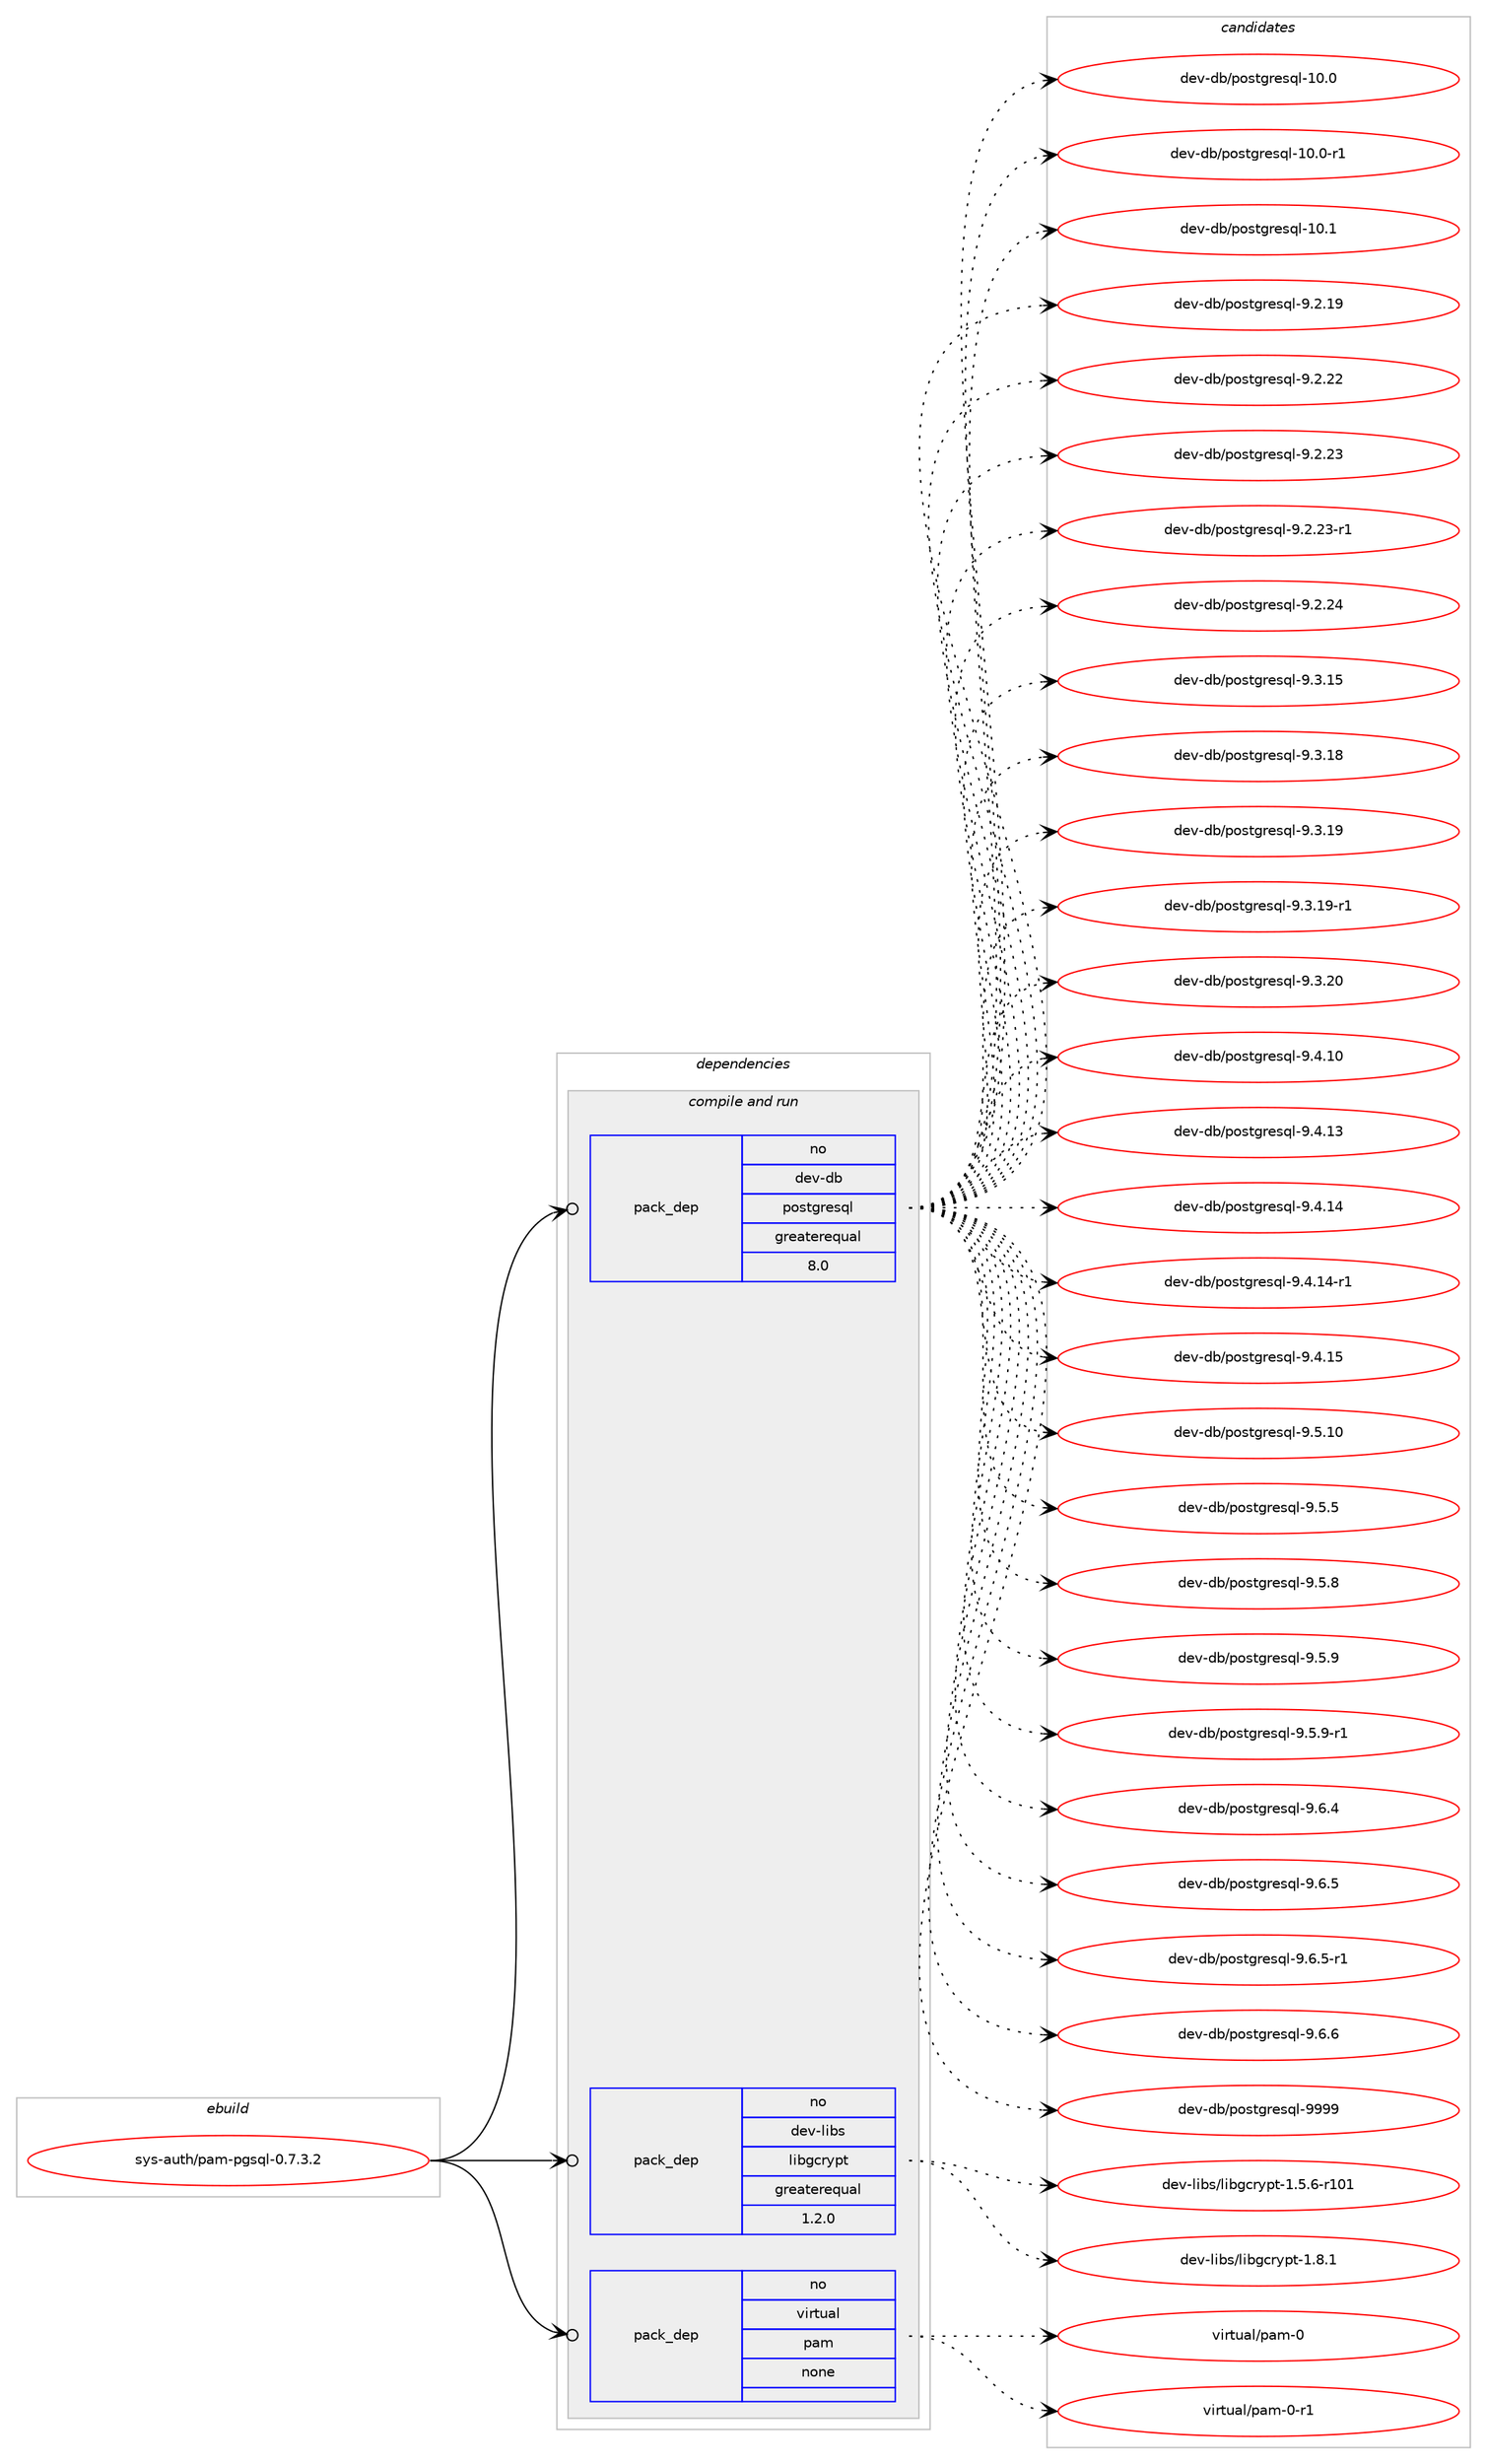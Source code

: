 digraph prolog {

# *************
# Graph options
# *************

newrank=true;
concentrate=true;
compound=true;
graph [rankdir=LR,fontname=Helvetica,fontsize=10,ranksep=1.5];#, ranksep=2.5, nodesep=0.2];
edge  [arrowhead=vee];
node  [fontname=Helvetica,fontsize=10];

# **********
# The ebuild
# **********

subgraph cluster_leftcol {
color=gray;
rank=same;
label=<<i>ebuild</i>>;
id [label="sys-auth/pam-pgsql-0.7.3.2", color=red, width=4, href="../sys-auth/pam-pgsql-0.7.3.2.svg"];
}

# ****************
# The dependencies
# ****************

subgraph cluster_midcol {
color=gray;
label=<<i>dependencies</i>>;
subgraph cluster_compile {
fillcolor="#eeeeee";
style=filled;
label=<<i>compile</i>>;
}
subgraph cluster_compileandrun {
fillcolor="#eeeeee";
style=filled;
label=<<i>compile and run</i>>;
subgraph pack352441 {
dependency475167 [label=<<TABLE BORDER="0" CELLBORDER="1" CELLSPACING="0" CELLPADDING="4" WIDTH="220"><TR><TD ROWSPAN="6" CELLPADDING="30">pack_dep</TD></TR><TR><TD WIDTH="110">no</TD></TR><TR><TD>dev-db</TD></TR><TR><TD>postgresql</TD></TR><TR><TD>greaterequal</TD></TR><TR><TD>8.0</TD></TR></TABLE>>, shape=none, color=blue];
}
id:e -> dependency475167:w [weight=20,style="solid",arrowhead="odotvee"];
subgraph pack352442 {
dependency475168 [label=<<TABLE BORDER="0" CELLBORDER="1" CELLSPACING="0" CELLPADDING="4" WIDTH="220"><TR><TD ROWSPAN="6" CELLPADDING="30">pack_dep</TD></TR><TR><TD WIDTH="110">no</TD></TR><TR><TD>dev-libs</TD></TR><TR><TD>libgcrypt</TD></TR><TR><TD>greaterequal</TD></TR><TR><TD>1.2.0</TD></TR></TABLE>>, shape=none, color=blue];
}
id:e -> dependency475168:w [weight=20,style="solid",arrowhead="odotvee"];
subgraph pack352443 {
dependency475169 [label=<<TABLE BORDER="0" CELLBORDER="1" CELLSPACING="0" CELLPADDING="4" WIDTH="220"><TR><TD ROWSPAN="6" CELLPADDING="30">pack_dep</TD></TR><TR><TD WIDTH="110">no</TD></TR><TR><TD>virtual</TD></TR><TR><TD>pam</TD></TR><TR><TD>none</TD></TR><TR><TD></TD></TR></TABLE>>, shape=none, color=blue];
}
id:e -> dependency475169:w [weight=20,style="solid",arrowhead="odotvee"];
}
subgraph cluster_run {
fillcolor="#eeeeee";
style=filled;
label=<<i>run</i>>;
}
}

# **************
# The candidates
# **************

subgraph cluster_choices {
rank=same;
color=gray;
label=<<i>candidates</i>>;

subgraph choice352441 {
color=black;
nodesep=1;
choice1001011184510098471121111151161031141011151131084549484648 [label="dev-db/postgresql-10.0", color=red, width=4,href="../dev-db/postgresql-10.0.svg"];
choice10010111845100984711211111511610311410111511310845494846484511449 [label="dev-db/postgresql-10.0-r1", color=red, width=4,href="../dev-db/postgresql-10.0-r1.svg"];
choice1001011184510098471121111151161031141011151131084549484649 [label="dev-db/postgresql-10.1", color=red, width=4,href="../dev-db/postgresql-10.1.svg"];
choice10010111845100984711211111511610311410111511310845574650464957 [label="dev-db/postgresql-9.2.19", color=red, width=4,href="../dev-db/postgresql-9.2.19.svg"];
choice10010111845100984711211111511610311410111511310845574650465050 [label="dev-db/postgresql-9.2.22", color=red, width=4,href="../dev-db/postgresql-9.2.22.svg"];
choice10010111845100984711211111511610311410111511310845574650465051 [label="dev-db/postgresql-9.2.23", color=red, width=4,href="../dev-db/postgresql-9.2.23.svg"];
choice100101118451009847112111115116103114101115113108455746504650514511449 [label="dev-db/postgresql-9.2.23-r1", color=red, width=4,href="../dev-db/postgresql-9.2.23-r1.svg"];
choice10010111845100984711211111511610311410111511310845574650465052 [label="dev-db/postgresql-9.2.24", color=red, width=4,href="../dev-db/postgresql-9.2.24.svg"];
choice10010111845100984711211111511610311410111511310845574651464953 [label="dev-db/postgresql-9.3.15", color=red, width=4,href="../dev-db/postgresql-9.3.15.svg"];
choice10010111845100984711211111511610311410111511310845574651464956 [label="dev-db/postgresql-9.3.18", color=red, width=4,href="../dev-db/postgresql-9.3.18.svg"];
choice10010111845100984711211111511610311410111511310845574651464957 [label="dev-db/postgresql-9.3.19", color=red, width=4,href="../dev-db/postgresql-9.3.19.svg"];
choice100101118451009847112111115116103114101115113108455746514649574511449 [label="dev-db/postgresql-9.3.19-r1", color=red, width=4,href="../dev-db/postgresql-9.3.19-r1.svg"];
choice10010111845100984711211111511610311410111511310845574651465048 [label="dev-db/postgresql-9.3.20", color=red, width=4,href="../dev-db/postgresql-9.3.20.svg"];
choice10010111845100984711211111511610311410111511310845574652464948 [label="dev-db/postgresql-9.4.10", color=red, width=4,href="../dev-db/postgresql-9.4.10.svg"];
choice10010111845100984711211111511610311410111511310845574652464951 [label="dev-db/postgresql-9.4.13", color=red, width=4,href="../dev-db/postgresql-9.4.13.svg"];
choice10010111845100984711211111511610311410111511310845574652464952 [label="dev-db/postgresql-9.4.14", color=red, width=4,href="../dev-db/postgresql-9.4.14.svg"];
choice100101118451009847112111115116103114101115113108455746524649524511449 [label="dev-db/postgresql-9.4.14-r1", color=red, width=4,href="../dev-db/postgresql-9.4.14-r1.svg"];
choice10010111845100984711211111511610311410111511310845574652464953 [label="dev-db/postgresql-9.4.15", color=red, width=4,href="../dev-db/postgresql-9.4.15.svg"];
choice10010111845100984711211111511610311410111511310845574653464948 [label="dev-db/postgresql-9.5.10", color=red, width=4,href="../dev-db/postgresql-9.5.10.svg"];
choice100101118451009847112111115116103114101115113108455746534653 [label="dev-db/postgresql-9.5.5", color=red, width=4,href="../dev-db/postgresql-9.5.5.svg"];
choice100101118451009847112111115116103114101115113108455746534656 [label="dev-db/postgresql-9.5.8", color=red, width=4,href="../dev-db/postgresql-9.5.8.svg"];
choice100101118451009847112111115116103114101115113108455746534657 [label="dev-db/postgresql-9.5.9", color=red, width=4,href="../dev-db/postgresql-9.5.9.svg"];
choice1001011184510098471121111151161031141011151131084557465346574511449 [label="dev-db/postgresql-9.5.9-r1", color=red, width=4,href="../dev-db/postgresql-9.5.9-r1.svg"];
choice100101118451009847112111115116103114101115113108455746544652 [label="dev-db/postgresql-9.6.4", color=red, width=4,href="../dev-db/postgresql-9.6.4.svg"];
choice100101118451009847112111115116103114101115113108455746544653 [label="dev-db/postgresql-9.6.5", color=red, width=4,href="../dev-db/postgresql-9.6.5.svg"];
choice1001011184510098471121111151161031141011151131084557465446534511449 [label="dev-db/postgresql-9.6.5-r1", color=red, width=4,href="../dev-db/postgresql-9.6.5-r1.svg"];
choice100101118451009847112111115116103114101115113108455746544654 [label="dev-db/postgresql-9.6.6", color=red, width=4,href="../dev-db/postgresql-9.6.6.svg"];
choice1001011184510098471121111151161031141011151131084557575757 [label="dev-db/postgresql-9999", color=red, width=4,href="../dev-db/postgresql-9999.svg"];
dependency475167:e -> choice1001011184510098471121111151161031141011151131084549484648:w [style=dotted,weight="100"];
dependency475167:e -> choice10010111845100984711211111511610311410111511310845494846484511449:w [style=dotted,weight="100"];
dependency475167:e -> choice1001011184510098471121111151161031141011151131084549484649:w [style=dotted,weight="100"];
dependency475167:e -> choice10010111845100984711211111511610311410111511310845574650464957:w [style=dotted,weight="100"];
dependency475167:e -> choice10010111845100984711211111511610311410111511310845574650465050:w [style=dotted,weight="100"];
dependency475167:e -> choice10010111845100984711211111511610311410111511310845574650465051:w [style=dotted,weight="100"];
dependency475167:e -> choice100101118451009847112111115116103114101115113108455746504650514511449:w [style=dotted,weight="100"];
dependency475167:e -> choice10010111845100984711211111511610311410111511310845574650465052:w [style=dotted,weight="100"];
dependency475167:e -> choice10010111845100984711211111511610311410111511310845574651464953:w [style=dotted,weight="100"];
dependency475167:e -> choice10010111845100984711211111511610311410111511310845574651464956:w [style=dotted,weight="100"];
dependency475167:e -> choice10010111845100984711211111511610311410111511310845574651464957:w [style=dotted,weight="100"];
dependency475167:e -> choice100101118451009847112111115116103114101115113108455746514649574511449:w [style=dotted,weight="100"];
dependency475167:e -> choice10010111845100984711211111511610311410111511310845574651465048:w [style=dotted,weight="100"];
dependency475167:e -> choice10010111845100984711211111511610311410111511310845574652464948:w [style=dotted,weight="100"];
dependency475167:e -> choice10010111845100984711211111511610311410111511310845574652464951:w [style=dotted,weight="100"];
dependency475167:e -> choice10010111845100984711211111511610311410111511310845574652464952:w [style=dotted,weight="100"];
dependency475167:e -> choice100101118451009847112111115116103114101115113108455746524649524511449:w [style=dotted,weight="100"];
dependency475167:e -> choice10010111845100984711211111511610311410111511310845574652464953:w [style=dotted,weight="100"];
dependency475167:e -> choice10010111845100984711211111511610311410111511310845574653464948:w [style=dotted,weight="100"];
dependency475167:e -> choice100101118451009847112111115116103114101115113108455746534653:w [style=dotted,weight="100"];
dependency475167:e -> choice100101118451009847112111115116103114101115113108455746534656:w [style=dotted,weight="100"];
dependency475167:e -> choice100101118451009847112111115116103114101115113108455746534657:w [style=dotted,weight="100"];
dependency475167:e -> choice1001011184510098471121111151161031141011151131084557465346574511449:w [style=dotted,weight="100"];
dependency475167:e -> choice100101118451009847112111115116103114101115113108455746544652:w [style=dotted,weight="100"];
dependency475167:e -> choice100101118451009847112111115116103114101115113108455746544653:w [style=dotted,weight="100"];
dependency475167:e -> choice1001011184510098471121111151161031141011151131084557465446534511449:w [style=dotted,weight="100"];
dependency475167:e -> choice100101118451009847112111115116103114101115113108455746544654:w [style=dotted,weight="100"];
dependency475167:e -> choice1001011184510098471121111151161031141011151131084557575757:w [style=dotted,weight="100"];
}
subgraph choice352442 {
color=black;
nodesep=1;
choice100101118451081059811547108105981039911412111211645494653465445114494849 [label="dev-libs/libgcrypt-1.5.6-r101", color=red, width=4,href="../dev-libs/libgcrypt-1.5.6-r101.svg"];
choice1001011184510810598115471081059810399114121112116454946564649 [label="dev-libs/libgcrypt-1.8.1", color=red, width=4,href="../dev-libs/libgcrypt-1.8.1.svg"];
dependency475168:e -> choice100101118451081059811547108105981039911412111211645494653465445114494849:w [style=dotted,weight="100"];
dependency475168:e -> choice1001011184510810598115471081059810399114121112116454946564649:w [style=dotted,weight="100"];
}
subgraph choice352443 {
color=black;
nodesep=1;
choice1181051141161179710847112971094548 [label="virtual/pam-0", color=red, width=4,href="../virtual/pam-0.svg"];
choice11810511411611797108471129710945484511449 [label="virtual/pam-0-r1", color=red, width=4,href="../virtual/pam-0-r1.svg"];
dependency475169:e -> choice1181051141161179710847112971094548:w [style=dotted,weight="100"];
dependency475169:e -> choice11810511411611797108471129710945484511449:w [style=dotted,weight="100"];
}
}

}
